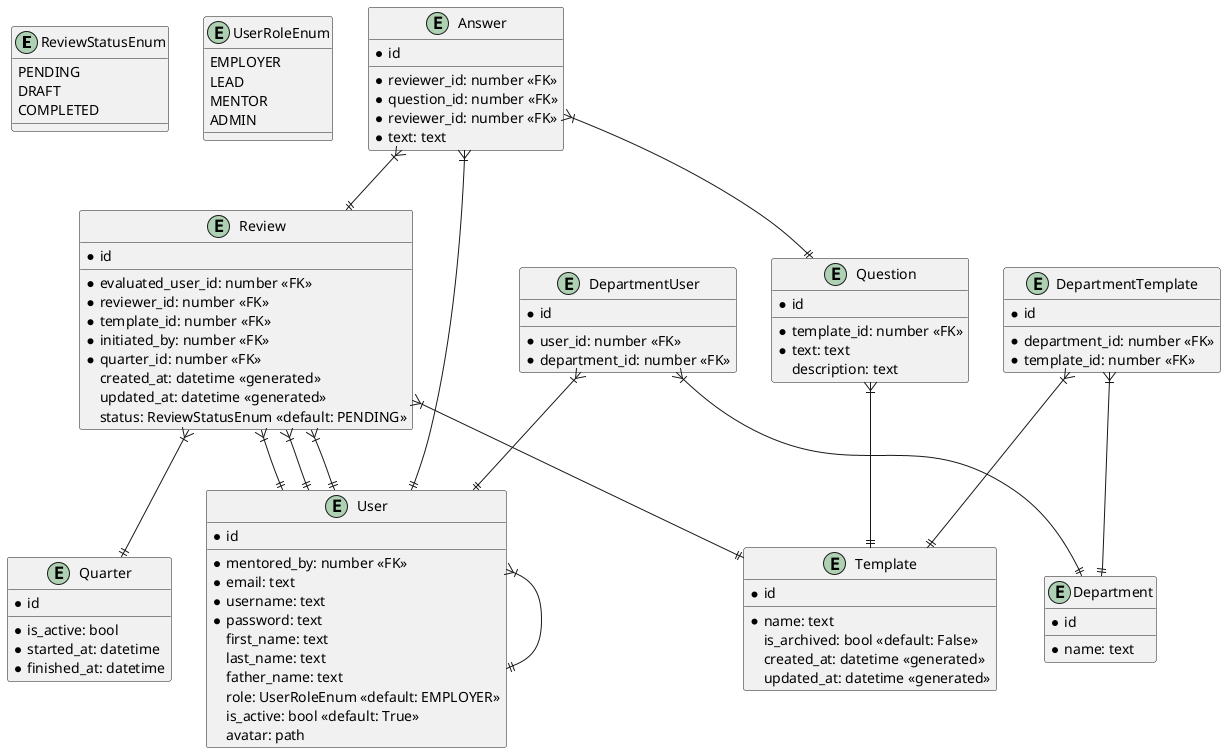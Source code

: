 @startuml
entity ReviewStatusEnum{
PENDING
DRAFT
COMPLETED
}

entity UserRoleEnum{
EMPLOYER
LEAD
MENTOR
ADMIN
}

entity Quarter {
*id
__
*is_active: bool
*started_at: datetime
*finished_at: datetime
}


entity Review {
*id
__
*evaluated_user_id: number <<FK>>
*reviewer_id: number <<FK>>
*template_id: number <<FK>>
*initiated_by: number <<FK>>
*quarter_id: number <<FK>>
created_at: datetime <<generated>>
updated_at: datetime <<generated>>
status: ReviewStatusEnum <<default: PENDING>>
}

entity Template {
*id
__
*name: text
is_archived: bool <<default: False>>
created_at: datetime <<generated>>
updated_at: datetime <<generated>>
}

entity Question {
*id
__
*template_id: number <<FK>>
*text: text
description: text
}

entity Answer{
*id
__
*reviewer_id: number <<FK>>
*question_id: number <<FK>>
*reviewer_id: number <<FK>>
*text: text
}

entity DepartmentTemplate{
*id
__
*department_id: number <<FK>>
*template_id: number <<FK>>
}

entity Department{
*id
__
*name: text
}

entity DepartmentUser{
*id
__
*user_id: number <<FK>>
*department_id: number <<FK>>
}

entity User{
*id
__
*mentored_by: number <<FK>>
*email: text
*username: text
*password: text
first_name: text
last_name: text
father_name: text
role: UserRoleEnum <<default: EMPLOYER>>
is_active: bool <<default: True>>
avatar: path
}

User }|--|| User

Review }|--|| Quarter
Review }|--|| User
Review }|--|| User
Review }|--|| User

Review }|--|| Template
Question }|--|| Template

Answer }|--|| Question
Answer }|--|| User
Answer }|--|| Review

DepartmentTemplate }|--|| Template
DepartmentTemplate }|--|| Department

DepartmentUser }|--|| User
DepartmentUser }|--|| Department
@enduml
